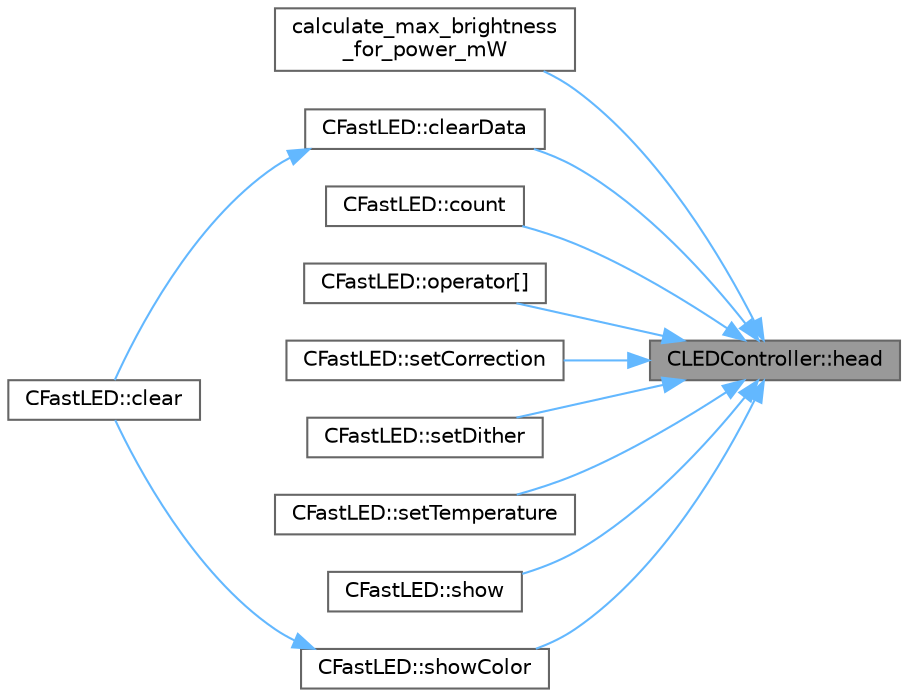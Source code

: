 digraph "CLEDController::head"
{
 // LATEX_PDF_SIZE
  bgcolor="transparent";
  edge [fontname=Helvetica,fontsize=10,labelfontname=Helvetica,labelfontsize=10];
  node [fontname=Helvetica,fontsize=10,shape=box,height=0.2,width=0.4];
  rankdir="RL";
  Node1 [id="Node000001",label="CLEDController::head",height=0.2,width=0.4,color="gray40", fillcolor="grey60", style="filled", fontcolor="black",tooltip="Get the first LED controller in the linked list of controllers."];
  Node1 -> Node2 [id="edge1_Node000001_Node000002",dir="back",color="steelblue1",style="solid",tooltip=" "];
  Node2 [id="Node000002",label="calculate_max_brightness\l_for_power_mW",height=0.2,width=0.4,color="grey40", fillcolor="white", style="filled",URL="$d3/d1d/group___power_gaeb674bb1095873cfaab1bc2796541020.html#gaeb674bb1095873cfaab1bc2796541020",tooltip="Determines the highest brightness level you can use and still stay under the specified power budget f..."];
  Node1 -> Node3 [id="edge2_Node000001_Node000003",dir="back",color="steelblue1",style="solid",tooltip=" "];
  Node3 [id="Node000003",label="CFastLED::clearData",height=0.2,width=0.4,color="grey40", fillcolor="white", style="filled",URL="$dd/dbb/class_c_fast_l_e_d_ac4f613f1b3e618528dca3189df88ce80.html#ac4f613f1b3e618528dca3189df88ce80",tooltip="Clear out the local data array."];
  Node3 -> Node4 [id="edge3_Node000003_Node000004",dir="back",color="steelblue1",style="solid",tooltip=" "];
  Node4 [id="Node000004",label="CFastLED::clear",height=0.2,width=0.4,color="grey40", fillcolor="white", style="filled",URL="$dd/dbb/class_c_fast_l_e_d_aeb7bd3e8f2dbced6284a2182191d5fcb.html#aeb7bd3e8f2dbced6284a2182191d5fcb",tooltip="Clear the leds, wiping the local array of data."];
  Node1 -> Node5 [id="edge4_Node000001_Node000005",dir="back",color="steelblue1",style="solid",tooltip=" "];
  Node5 [id="Node000005",label="CFastLED::count",height=0.2,width=0.4,color="grey40", fillcolor="white", style="filled",URL="$dd/dbb/class_c_fast_l_e_d_ae5730545ea18b1f5228172f9d246beb6.html#ae5730545ea18b1f5228172f9d246beb6",tooltip="Get how many controllers have been registered."];
  Node1 -> Node6 [id="edge5_Node000001_Node000006",dir="back",color="steelblue1",style="solid",tooltip=" "];
  Node6 [id="Node000006",label="CFastLED::operator[]",height=0.2,width=0.4,color="grey40", fillcolor="white", style="filled",URL="$dd/dbb/class_c_fast_l_e_d_a646128b7d8c14b5020b285dbc8bc713b.html#a646128b7d8c14b5020b285dbc8bc713b",tooltip="Get a reference to a registered controller."];
  Node1 -> Node7 [id="edge6_Node000001_Node000007",dir="back",color="steelblue1",style="solid",tooltip=" "];
  Node7 [id="Node000007",label="CFastLED::setCorrection",height=0.2,width=0.4,color="grey40", fillcolor="white", style="filled",URL="$dd/dbb/class_c_fast_l_e_d_ad266c3e649cc12a6dc49a1e229acc282.html#ad266c3e649cc12a6dc49a1e229acc282",tooltip="Set a global color correction."];
  Node1 -> Node8 [id="edge7_Node000001_Node000008",dir="back",color="steelblue1",style="solid",tooltip=" "];
  Node8 [id="Node000008",label="CFastLED::setDither",height=0.2,width=0.4,color="grey40", fillcolor="white", style="filled",URL="$dd/dbb/class_c_fast_l_e_d_a7ae5d3864df01101d82d242c123ffb36.html#a7ae5d3864df01101d82d242c123ffb36",tooltip="Set the dithering mode."];
  Node1 -> Node9 [id="edge8_Node000001_Node000009",dir="back",color="steelblue1",style="solid",tooltip=" "];
  Node9 [id="Node000009",label="CFastLED::setTemperature",height=0.2,width=0.4,color="grey40", fillcolor="white", style="filled",URL="$dd/dbb/class_c_fast_l_e_d_a28c2dfb0ec592db03f3063ade135f19f.html#a28c2dfb0ec592db03f3063ade135f19f",tooltip="Set a global color temperature."];
  Node1 -> Node10 [id="edge9_Node000001_Node000010",dir="back",color="steelblue1",style="solid",tooltip=" "];
  Node10 [id="Node000010",label="CFastLED::show",height=0.2,width=0.4,color="grey40", fillcolor="white", style="filled",URL="$dd/dbb/class_c_fast_l_e_d_a83afdd1e2a21f33ac4f8d2610d6e331b.html#a83afdd1e2a21f33ac4f8d2610d6e331b",tooltip="Update all our controllers with the current led colors, using the passed in brightness."];
  Node1 -> Node11 [id="edge10_Node000001_Node000011",dir="back",color="steelblue1",style="solid",tooltip=" "];
  Node11 [id="Node000011",label="CFastLED::showColor",height=0.2,width=0.4,color="grey40", fillcolor="white", style="filled",URL="$dd/dbb/class_c_fast_l_e_d_a7315b060d295bad5fbd32e50eaaf02b0.html#a7315b060d295bad5fbd32e50eaaf02b0",tooltip="Set all leds on all controllers to the given color/scale."];
  Node11 -> Node4 [id="edge11_Node000011_Node000004",dir="back",color="steelblue1",style="solid",tooltip=" "];
}
